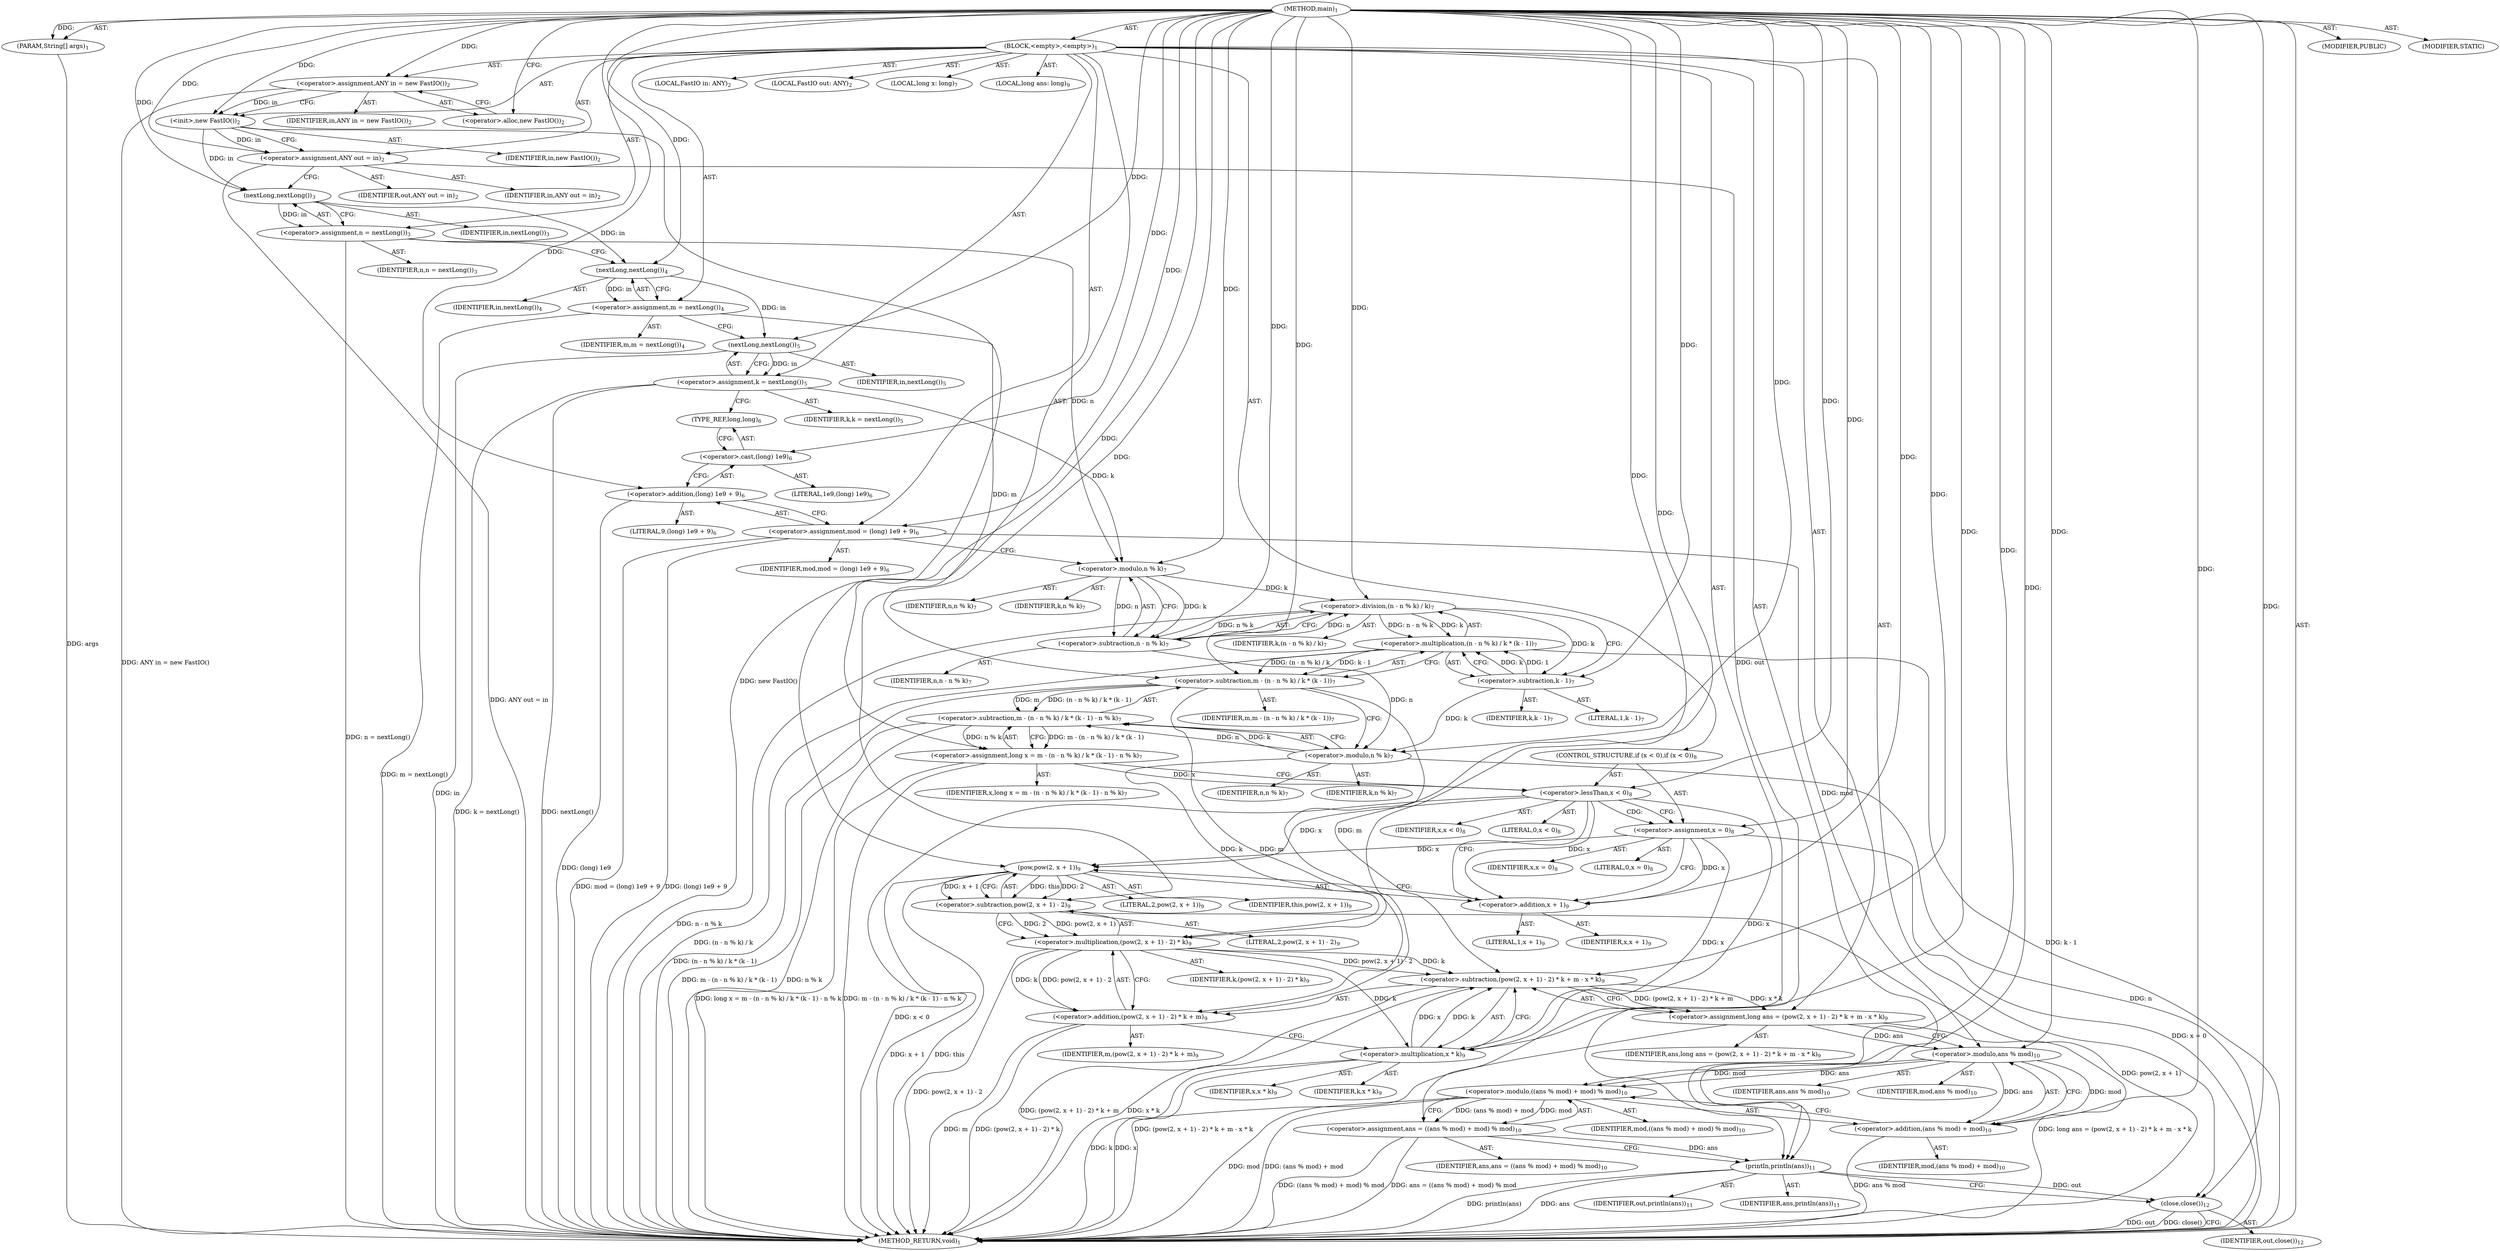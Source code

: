 digraph "main" {  
"19" [label = <(METHOD,main)<SUB>1</SUB>> ]
"20" [label = <(PARAM,String[] args)<SUB>1</SUB>> ]
"21" [label = <(BLOCK,&lt;empty&gt;,&lt;empty&gt;)<SUB>1</SUB>> ]
"4" [label = <(LOCAL,FastIO in: ANY)<SUB>2</SUB>> ]
"22" [label = <(LOCAL,FastIO out: ANY)<SUB>2</SUB>> ]
"23" [label = <(&lt;operator&gt;.assignment,ANY in = new FastIO())<SUB>2</SUB>> ]
"24" [label = <(IDENTIFIER,in,ANY in = new FastIO())<SUB>2</SUB>> ]
"25" [label = <(&lt;operator&gt;.alloc,new FastIO())<SUB>2</SUB>> ]
"26" [label = <(&lt;init&gt;,new FastIO())<SUB>2</SUB>> ]
"3" [label = <(IDENTIFIER,in,new FastIO())<SUB>2</SUB>> ]
"27" [label = <(&lt;operator&gt;.assignment,ANY out = in)<SUB>2</SUB>> ]
"28" [label = <(IDENTIFIER,out,ANY out = in)<SUB>2</SUB>> ]
"29" [label = <(IDENTIFIER,in,ANY out = in)<SUB>2</SUB>> ]
"30" [label = <(&lt;operator&gt;.assignment,n = nextLong())<SUB>3</SUB>> ]
"31" [label = <(IDENTIFIER,n,n = nextLong())<SUB>3</SUB>> ]
"32" [label = <(nextLong,nextLong())<SUB>3</SUB>> ]
"33" [label = <(IDENTIFIER,in,nextLong())<SUB>3</SUB>> ]
"34" [label = <(&lt;operator&gt;.assignment,m = nextLong())<SUB>4</SUB>> ]
"35" [label = <(IDENTIFIER,m,m = nextLong())<SUB>4</SUB>> ]
"36" [label = <(nextLong,nextLong())<SUB>4</SUB>> ]
"37" [label = <(IDENTIFIER,in,nextLong())<SUB>4</SUB>> ]
"38" [label = <(&lt;operator&gt;.assignment,k = nextLong())<SUB>5</SUB>> ]
"39" [label = <(IDENTIFIER,k,k = nextLong())<SUB>5</SUB>> ]
"40" [label = <(nextLong,nextLong())<SUB>5</SUB>> ]
"41" [label = <(IDENTIFIER,in,nextLong())<SUB>5</SUB>> ]
"42" [label = <(&lt;operator&gt;.assignment,mod = (long) 1e9 + 9)<SUB>6</SUB>> ]
"43" [label = <(IDENTIFIER,mod,mod = (long) 1e9 + 9)<SUB>6</SUB>> ]
"44" [label = <(&lt;operator&gt;.addition,(long) 1e9 + 9)<SUB>6</SUB>> ]
"45" [label = <(&lt;operator&gt;.cast,(long) 1e9)<SUB>6</SUB>> ]
"46" [label = <(TYPE_REF,long,long)<SUB>6</SUB>> ]
"47" [label = <(LITERAL,1e9,(long) 1e9)<SUB>6</SUB>> ]
"48" [label = <(LITERAL,9,(long) 1e9 + 9)<SUB>6</SUB>> ]
"49" [label = <(LOCAL,long x: long)<SUB>7</SUB>> ]
"50" [label = <(&lt;operator&gt;.assignment,long x = m - (n - n % k) / k * (k - 1) - n % k)<SUB>7</SUB>> ]
"51" [label = <(IDENTIFIER,x,long x = m - (n - n % k) / k * (k - 1) - n % k)<SUB>7</SUB>> ]
"52" [label = <(&lt;operator&gt;.subtraction,m - (n - n % k) / k * (k - 1) - n % k)<SUB>7</SUB>> ]
"53" [label = <(&lt;operator&gt;.subtraction,m - (n - n % k) / k * (k - 1))<SUB>7</SUB>> ]
"54" [label = <(IDENTIFIER,m,m - (n - n % k) / k * (k - 1))<SUB>7</SUB>> ]
"55" [label = <(&lt;operator&gt;.multiplication,(n - n % k) / k * (k - 1))<SUB>7</SUB>> ]
"56" [label = <(&lt;operator&gt;.division,(n - n % k) / k)<SUB>7</SUB>> ]
"57" [label = <(&lt;operator&gt;.subtraction,n - n % k)<SUB>7</SUB>> ]
"58" [label = <(IDENTIFIER,n,n - n % k)<SUB>7</SUB>> ]
"59" [label = <(&lt;operator&gt;.modulo,n % k)<SUB>7</SUB>> ]
"60" [label = <(IDENTIFIER,n,n % k)<SUB>7</SUB>> ]
"61" [label = <(IDENTIFIER,k,n % k)<SUB>7</SUB>> ]
"62" [label = <(IDENTIFIER,k,(n - n % k) / k)<SUB>7</SUB>> ]
"63" [label = <(&lt;operator&gt;.subtraction,k - 1)<SUB>7</SUB>> ]
"64" [label = <(IDENTIFIER,k,k - 1)<SUB>7</SUB>> ]
"65" [label = <(LITERAL,1,k - 1)<SUB>7</SUB>> ]
"66" [label = <(&lt;operator&gt;.modulo,n % k)<SUB>7</SUB>> ]
"67" [label = <(IDENTIFIER,n,n % k)<SUB>7</SUB>> ]
"68" [label = <(IDENTIFIER,k,n % k)<SUB>7</SUB>> ]
"69" [label = <(CONTROL_STRUCTURE,if (x &lt; 0),if (x &lt; 0))<SUB>8</SUB>> ]
"70" [label = <(&lt;operator&gt;.lessThan,x &lt; 0)<SUB>8</SUB>> ]
"71" [label = <(IDENTIFIER,x,x &lt; 0)<SUB>8</SUB>> ]
"72" [label = <(LITERAL,0,x &lt; 0)<SUB>8</SUB>> ]
"73" [label = <(&lt;operator&gt;.assignment,x = 0)<SUB>8</SUB>> ]
"74" [label = <(IDENTIFIER,x,x = 0)<SUB>8</SUB>> ]
"75" [label = <(LITERAL,0,x = 0)<SUB>8</SUB>> ]
"76" [label = <(LOCAL,long ans: long)<SUB>9</SUB>> ]
"77" [label = <(&lt;operator&gt;.assignment,long ans = (pow(2, x + 1) - 2) * k + m - x * k)<SUB>9</SUB>> ]
"78" [label = <(IDENTIFIER,ans,long ans = (pow(2, x + 1) - 2) * k + m - x * k)<SUB>9</SUB>> ]
"79" [label = <(&lt;operator&gt;.subtraction,(pow(2, x + 1) - 2) * k + m - x * k)<SUB>9</SUB>> ]
"80" [label = <(&lt;operator&gt;.addition,(pow(2, x + 1) - 2) * k + m)<SUB>9</SUB>> ]
"81" [label = <(&lt;operator&gt;.multiplication,(pow(2, x + 1) - 2) * k)<SUB>9</SUB>> ]
"82" [label = <(&lt;operator&gt;.subtraction,pow(2, x + 1) - 2)<SUB>9</SUB>> ]
"83" [label = <(pow,pow(2, x + 1))<SUB>9</SUB>> ]
"84" [label = <(IDENTIFIER,this,pow(2, x + 1))<SUB>9</SUB>> ]
"85" [label = <(LITERAL,2,pow(2, x + 1))<SUB>9</SUB>> ]
"86" [label = <(&lt;operator&gt;.addition,x + 1)<SUB>9</SUB>> ]
"87" [label = <(IDENTIFIER,x,x + 1)<SUB>9</SUB>> ]
"88" [label = <(LITERAL,1,x + 1)<SUB>9</SUB>> ]
"89" [label = <(LITERAL,2,pow(2, x + 1) - 2)<SUB>9</SUB>> ]
"90" [label = <(IDENTIFIER,k,(pow(2, x + 1) - 2) * k)<SUB>9</SUB>> ]
"91" [label = <(IDENTIFIER,m,(pow(2, x + 1) - 2) * k + m)<SUB>9</SUB>> ]
"92" [label = <(&lt;operator&gt;.multiplication,x * k)<SUB>9</SUB>> ]
"93" [label = <(IDENTIFIER,x,x * k)<SUB>9</SUB>> ]
"94" [label = <(IDENTIFIER,k,x * k)<SUB>9</SUB>> ]
"95" [label = <(&lt;operator&gt;.assignment,ans = ((ans % mod) + mod) % mod)<SUB>10</SUB>> ]
"96" [label = <(IDENTIFIER,ans,ans = ((ans % mod) + mod) % mod)<SUB>10</SUB>> ]
"97" [label = <(&lt;operator&gt;.modulo,((ans % mod) + mod) % mod)<SUB>10</SUB>> ]
"98" [label = <(&lt;operator&gt;.addition,(ans % mod) + mod)<SUB>10</SUB>> ]
"99" [label = <(&lt;operator&gt;.modulo,ans % mod)<SUB>10</SUB>> ]
"100" [label = <(IDENTIFIER,ans,ans % mod)<SUB>10</SUB>> ]
"101" [label = <(IDENTIFIER,mod,ans % mod)<SUB>10</SUB>> ]
"102" [label = <(IDENTIFIER,mod,(ans % mod) + mod)<SUB>10</SUB>> ]
"103" [label = <(IDENTIFIER,mod,((ans % mod) + mod) % mod)<SUB>10</SUB>> ]
"104" [label = <(println,println(ans))<SUB>11</SUB>> ]
"105" [label = <(IDENTIFIER,out,println(ans))<SUB>11</SUB>> ]
"106" [label = <(IDENTIFIER,ans,println(ans))<SUB>11</SUB>> ]
"107" [label = <(close,close())<SUB>12</SUB>> ]
"108" [label = <(IDENTIFIER,out,close())<SUB>12</SUB>> ]
"109" [label = <(MODIFIER,PUBLIC)> ]
"110" [label = <(MODIFIER,STATIC)> ]
"111" [label = <(METHOD_RETURN,void)<SUB>1</SUB>> ]
  "19" -> "20"  [ label = "AST: "] 
  "19" -> "21"  [ label = "AST: "] 
  "19" -> "109"  [ label = "AST: "] 
  "19" -> "110"  [ label = "AST: "] 
  "19" -> "111"  [ label = "AST: "] 
  "21" -> "4"  [ label = "AST: "] 
  "21" -> "22"  [ label = "AST: "] 
  "21" -> "23"  [ label = "AST: "] 
  "21" -> "26"  [ label = "AST: "] 
  "21" -> "27"  [ label = "AST: "] 
  "21" -> "30"  [ label = "AST: "] 
  "21" -> "34"  [ label = "AST: "] 
  "21" -> "38"  [ label = "AST: "] 
  "21" -> "42"  [ label = "AST: "] 
  "21" -> "49"  [ label = "AST: "] 
  "21" -> "50"  [ label = "AST: "] 
  "21" -> "69"  [ label = "AST: "] 
  "21" -> "76"  [ label = "AST: "] 
  "21" -> "77"  [ label = "AST: "] 
  "21" -> "95"  [ label = "AST: "] 
  "21" -> "104"  [ label = "AST: "] 
  "21" -> "107"  [ label = "AST: "] 
  "23" -> "24"  [ label = "AST: "] 
  "23" -> "25"  [ label = "AST: "] 
  "26" -> "3"  [ label = "AST: "] 
  "27" -> "28"  [ label = "AST: "] 
  "27" -> "29"  [ label = "AST: "] 
  "30" -> "31"  [ label = "AST: "] 
  "30" -> "32"  [ label = "AST: "] 
  "32" -> "33"  [ label = "AST: "] 
  "34" -> "35"  [ label = "AST: "] 
  "34" -> "36"  [ label = "AST: "] 
  "36" -> "37"  [ label = "AST: "] 
  "38" -> "39"  [ label = "AST: "] 
  "38" -> "40"  [ label = "AST: "] 
  "40" -> "41"  [ label = "AST: "] 
  "42" -> "43"  [ label = "AST: "] 
  "42" -> "44"  [ label = "AST: "] 
  "44" -> "45"  [ label = "AST: "] 
  "44" -> "48"  [ label = "AST: "] 
  "45" -> "46"  [ label = "AST: "] 
  "45" -> "47"  [ label = "AST: "] 
  "50" -> "51"  [ label = "AST: "] 
  "50" -> "52"  [ label = "AST: "] 
  "52" -> "53"  [ label = "AST: "] 
  "52" -> "66"  [ label = "AST: "] 
  "53" -> "54"  [ label = "AST: "] 
  "53" -> "55"  [ label = "AST: "] 
  "55" -> "56"  [ label = "AST: "] 
  "55" -> "63"  [ label = "AST: "] 
  "56" -> "57"  [ label = "AST: "] 
  "56" -> "62"  [ label = "AST: "] 
  "57" -> "58"  [ label = "AST: "] 
  "57" -> "59"  [ label = "AST: "] 
  "59" -> "60"  [ label = "AST: "] 
  "59" -> "61"  [ label = "AST: "] 
  "63" -> "64"  [ label = "AST: "] 
  "63" -> "65"  [ label = "AST: "] 
  "66" -> "67"  [ label = "AST: "] 
  "66" -> "68"  [ label = "AST: "] 
  "69" -> "70"  [ label = "AST: "] 
  "69" -> "73"  [ label = "AST: "] 
  "70" -> "71"  [ label = "AST: "] 
  "70" -> "72"  [ label = "AST: "] 
  "73" -> "74"  [ label = "AST: "] 
  "73" -> "75"  [ label = "AST: "] 
  "77" -> "78"  [ label = "AST: "] 
  "77" -> "79"  [ label = "AST: "] 
  "79" -> "80"  [ label = "AST: "] 
  "79" -> "92"  [ label = "AST: "] 
  "80" -> "81"  [ label = "AST: "] 
  "80" -> "91"  [ label = "AST: "] 
  "81" -> "82"  [ label = "AST: "] 
  "81" -> "90"  [ label = "AST: "] 
  "82" -> "83"  [ label = "AST: "] 
  "82" -> "89"  [ label = "AST: "] 
  "83" -> "84"  [ label = "AST: "] 
  "83" -> "85"  [ label = "AST: "] 
  "83" -> "86"  [ label = "AST: "] 
  "86" -> "87"  [ label = "AST: "] 
  "86" -> "88"  [ label = "AST: "] 
  "92" -> "93"  [ label = "AST: "] 
  "92" -> "94"  [ label = "AST: "] 
  "95" -> "96"  [ label = "AST: "] 
  "95" -> "97"  [ label = "AST: "] 
  "97" -> "98"  [ label = "AST: "] 
  "97" -> "103"  [ label = "AST: "] 
  "98" -> "99"  [ label = "AST: "] 
  "98" -> "102"  [ label = "AST: "] 
  "99" -> "100"  [ label = "AST: "] 
  "99" -> "101"  [ label = "AST: "] 
  "104" -> "105"  [ label = "AST: "] 
  "104" -> "106"  [ label = "AST: "] 
  "107" -> "108"  [ label = "AST: "] 
  "23" -> "26"  [ label = "CFG: "] 
  "26" -> "27"  [ label = "CFG: "] 
  "27" -> "32"  [ label = "CFG: "] 
  "30" -> "36"  [ label = "CFG: "] 
  "34" -> "40"  [ label = "CFG: "] 
  "38" -> "46"  [ label = "CFG: "] 
  "42" -> "59"  [ label = "CFG: "] 
  "50" -> "70"  [ label = "CFG: "] 
  "77" -> "99"  [ label = "CFG: "] 
  "95" -> "104"  [ label = "CFG: "] 
  "104" -> "107"  [ label = "CFG: "] 
  "107" -> "111"  [ label = "CFG: "] 
  "25" -> "23"  [ label = "CFG: "] 
  "32" -> "30"  [ label = "CFG: "] 
  "36" -> "34"  [ label = "CFG: "] 
  "40" -> "38"  [ label = "CFG: "] 
  "44" -> "42"  [ label = "CFG: "] 
  "52" -> "50"  [ label = "CFG: "] 
  "70" -> "73"  [ label = "CFG: "] 
  "70" -> "86"  [ label = "CFG: "] 
  "73" -> "86"  [ label = "CFG: "] 
  "79" -> "77"  [ label = "CFG: "] 
  "97" -> "95"  [ label = "CFG: "] 
  "45" -> "44"  [ label = "CFG: "] 
  "53" -> "66"  [ label = "CFG: "] 
  "66" -> "52"  [ label = "CFG: "] 
  "80" -> "92"  [ label = "CFG: "] 
  "92" -> "79"  [ label = "CFG: "] 
  "98" -> "97"  [ label = "CFG: "] 
  "46" -> "45"  [ label = "CFG: "] 
  "55" -> "53"  [ label = "CFG: "] 
  "81" -> "80"  [ label = "CFG: "] 
  "99" -> "98"  [ label = "CFG: "] 
  "56" -> "63"  [ label = "CFG: "] 
  "63" -> "55"  [ label = "CFG: "] 
  "82" -> "81"  [ label = "CFG: "] 
  "57" -> "56"  [ label = "CFG: "] 
  "83" -> "82"  [ label = "CFG: "] 
  "59" -> "57"  [ label = "CFG: "] 
  "86" -> "83"  [ label = "CFG: "] 
  "19" -> "25"  [ label = "CFG: "] 
  "20" -> "111"  [ label = "DDG: args"] 
  "23" -> "111"  [ label = "DDG: ANY in = new FastIO()"] 
  "26" -> "111"  [ label = "DDG: new FastIO()"] 
  "27" -> "111"  [ label = "DDG: ANY out = in"] 
  "30" -> "111"  [ label = "DDG: n = nextLong()"] 
  "34" -> "111"  [ label = "DDG: m = nextLong()"] 
  "40" -> "111"  [ label = "DDG: in"] 
  "38" -> "111"  [ label = "DDG: nextLong()"] 
  "38" -> "111"  [ label = "DDG: k = nextLong()"] 
  "44" -> "111"  [ label = "DDG: (long) 1e9"] 
  "42" -> "111"  [ label = "DDG: (long) 1e9 + 9"] 
  "42" -> "111"  [ label = "DDG: mod = (long) 1e9 + 9"] 
  "56" -> "111"  [ label = "DDG: n - n % k"] 
  "55" -> "111"  [ label = "DDG: (n - n % k) / k"] 
  "55" -> "111"  [ label = "DDG: k - 1"] 
  "53" -> "111"  [ label = "DDG: (n - n % k) / k * (k - 1)"] 
  "52" -> "111"  [ label = "DDG: m - (n - n % k) / k * (k - 1)"] 
  "66" -> "111"  [ label = "DDG: n"] 
  "52" -> "111"  [ label = "DDG: n % k"] 
  "50" -> "111"  [ label = "DDG: m - (n - n % k) / k * (k - 1) - n % k"] 
  "50" -> "111"  [ label = "DDG: long x = m - (n - n % k) / k * (k - 1) - n % k"] 
  "70" -> "111"  [ label = "DDG: x &lt; 0"] 
  "73" -> "111"  [ label = "DDG: x = 0"] 
  "83" -> "111"  [ label = "DDG: x + 1"] 
  "82" -> "111"  [ label = "DDG: pow(2, x + 1)"] 
  "81" -> "111"  [ label = "DDG: pow(2, x + 1) - 2"] 
  "80" -> "111"  [ label = "DDG: (pow(2, x + 1) - 2) * k"] 
  "80" -> "111"  [ label = "DDG: m"] 
  "79" -> "111"  [ label = "DDG: (pow(2, x + 1) - 2) * k + m"] 
  "92" -> "111"  [ label = "DDG: x"] 
  "92" -> "111"  [ label = "DDG: k"] 
  "79" -> "111"  [ label = "DDG: x * k"] 
  "77" -> "111"  [ label = "DDG: (pow(2, x + 1) - 2) * k + m - x * k"] 
  "77" -> "111"  [ label = "DDG: long ans = (pow(2, x + 1) - 2) * k + m - x * k"] 
  "98" -> "111"  [ label = "DDG: ans % mod"] 
  "97" -> "111"  [ label = "DDG: (ans % mod) + mod"] 
  "97" -> "111"  [ label = "DDG: mod"] 
  "95" -> "111"  [ label = "DDG: ((ans % mod) + mod) % mod"] 
  "95" -> "111"  [ label = "DDG: ans = ((ans % mod) + mod) % mod"] 
  "104" -> "111"  [ label = "DDG: ans"] 
  "104" -> "111"  [ label = "DDG: println(ans)"] 
  "107" -> "111"  [ label = "DDG: out"] 
  "107" -> "111"  [ label = "DDG: close()"] 
  "83" -> "111"  [ label = "DDG: this"] 
  "19" -> "20"  [ label = "DDG: "] 
  "19" -> "23"  [ label = "DDG: "] 
  "26" -> "27"  [ label = "DDG: in"] 
  "19" -> "27"  [ label = "DDG: "] 
  "32" -> "30"  [ label = "DDG: in"] 
  "36" -> "34"  [ label = "DDG: in"] 
  "40" -> "38"  [ label = "DDG: in"] 
  "19" -> "42"  [ label = "DDG: "] 
  "52" -> "50"  [ label = "DDG: m - (n - n % k) / k * (k - 1)"] 
  "52" -> "50"  [ label = "DDG: n % k"] 
  "79" -> "77"  [ label = "DDG: (pow(2, x + 1) - 2) * k + m"] 
  "79" -> "77"  [ label = "DDG: x * k"] 
  "97" -> "95"  [ label = "DDG: (ans % mod) + mod"] 
  "97" -> "95"  [ label = "DDG: mod"] 
  "23" -> "26"  [ label = "DDG: in"] 
  "19" -> "26"  [ label = "DDG: "] 
  "19" -> "73"  [ label = "DDG: "] 
  "27" -> "104"  [ label = "DDG: out"] 
  "19" -> "104"  [ label = "DDG: "] 
  "95" -> "104"  [ label = "DDG: ans"] 
  "104" -> "107"  [ label = "DDG: out"] 
  "19" -> "107"  [ label = "DDG: "] 
  "19" -> "32"  [ label = "DDG: "] 
  "26" -> "32"  [ label = "DDG: in"] 
  "32" -> "36"  [ label = "DDG: in"] 
  "19" -> "36"  [ label = "DDG: "] 
  "36" -> "40"  [ label = "DDG: in"] 
  "19" -> "40"  [ label = "DDG: "] 
  "19" -> "44"  [ label = "DDG: "] 
  "53" -> "52"  [ label = "DDG: m"] 
  "53" -> "52"  [ label = "DDG: (n - n % k) / k * (k - 1)"] 
  "66" -> "52"  [ label = "DDG: n"] 
  "66" -> "52"  [ label = "DDG: k"] 
  "50" -> "70"  [ label = "DDG: x"] 
  "19" -> "70"  [ label = "DDG: "] 
  "81" -> "79"  [ label = "DDG: pow(2, x + 1) - 2"] 
  "81" -> "79"  [ label = "DDG: k"] 
  "53" -> "79"  [ label = "DDG: m"] 
  "19" -> "79"  [ label = "DDG: "] 
  "92" -> "79"  [ label = "DDG: x"] 
  "92" -> "79"  [ label = "DDG: k"] 
  "99" -> "97"  [ label = "DDG: ans"] 
  "99" -> "97"  [ label = "DDG: mod"] 
  "19" -> "97"  [ label = "DDG: "] 
  "19" -> "45"  [ label = "DDG: "] 
  "34" -> "53"  [ label = "DDG: m"] 
  "19" -> "53"  [ label = "DDG: "] 
  "55" -> "53"  [ label = "DDG: (n - n % k) / k"] 
  "55" -> "53"  [ label = "DDG: k - 1"] 
  "57" -> "66"  [ label = "DDG: n"] 
  "19" -> "66"  [ label = "DDG: "] 
  "63" -> "66"  [ label = "DDG: k"] 
  "81" -> "80"  [ label = "DDG: pow(2, x + 1) - 2"] 
  "81" -> "80"  [ label = "DDG: k"] 
  "53" -> "80"  [ label = "DDG: m"] 
  "19" -> "80"  [ label = "DDG: "] 
  "19" -> "92"  [ label = "DDG: "] 
  "70" -> "92"  [ label = "DDG: x"] 
  "73" -> "92"  [ label = "DDG: x"] 
  "81" -> "92"  [ label = "DDG: k"] 
  "99" -> "98"  [ label = "DDG: ans"] 
  "99" -> "98"  [ label = "DDG: mod"] 
  "19" -> "98"  [ label = "DDG: "] 
  "56" -> "55"  [ label = "DDG: n - n % k"] 
  "56" -> "55"  [ label = "DDG: k"] 
  "63" -> "55"  [ label = "DDG: k"] 
  "63" -> "55"  [ label = "DDG: 1"] 
  "82" -> "81"  [ label = "DDG: pow(2, x + 1)"] 
  "82" -> "81"  [ label = "DDG: 2"] 
  "66" -> "81"  [ label = "DDG: k"] 
  "19" -> "81"  [ label = "DDG: "] 
  "77" -> "99"  [ label = "DDG: ans"] 
  "19" -> "99"  [ label = "DDG: "] 
  "42" -> "99"  [ label = "DDG: mod"] 
  "57" -> "56"  [ label = "DDG: n"] 
  "57" -> "56"  [ label = "DDG: n % k"] 
  "59" -> "56"  [ label = "DDG: k"] 
  "19" -> "56"  [ label = "DDG: "] 
  "56" -> "63"  [ label = "DDG: k"] 
  "19" -> "63"  [ label = "DDG: "] 
  "83" -> "82"  [ label = "DDG: this"] 
  "83" -> "82"  [ label = "DDG: 2"] 
  "83" -> "82"  [ label = "DDG: x + 1"] 
  "19" -> "82"  [ label = "DDG: "] 
  "59" -> "57"  [ label = "DDG: n"] 
  "19" -> "57"  [ label = "DDG: "] 
  "59" -> "57"  [ label = "DDG: k"] 
  "19" -> "83"  [ label = "DDG: "] 
  "70" -> "83"  [ label = "DDG: x"] 
  "73" -> "83"  [ label = "DDG: x"] 
  "30" -> "59"  [ label = "DDG: n"] 
  "19" -> "59"  [ label = "DDG: "] 
  "38" -> "59"  [ label = "DDG: k"] 
  "70" -> "86"  [ label = "DDG: x"] 
  "73" -> "86"  [ label = "DDG: x"] 
  "19" -> "86"  [ label = "DDG: "] 
  "70" -> "73"  [ label = "CDG: "] 
}
